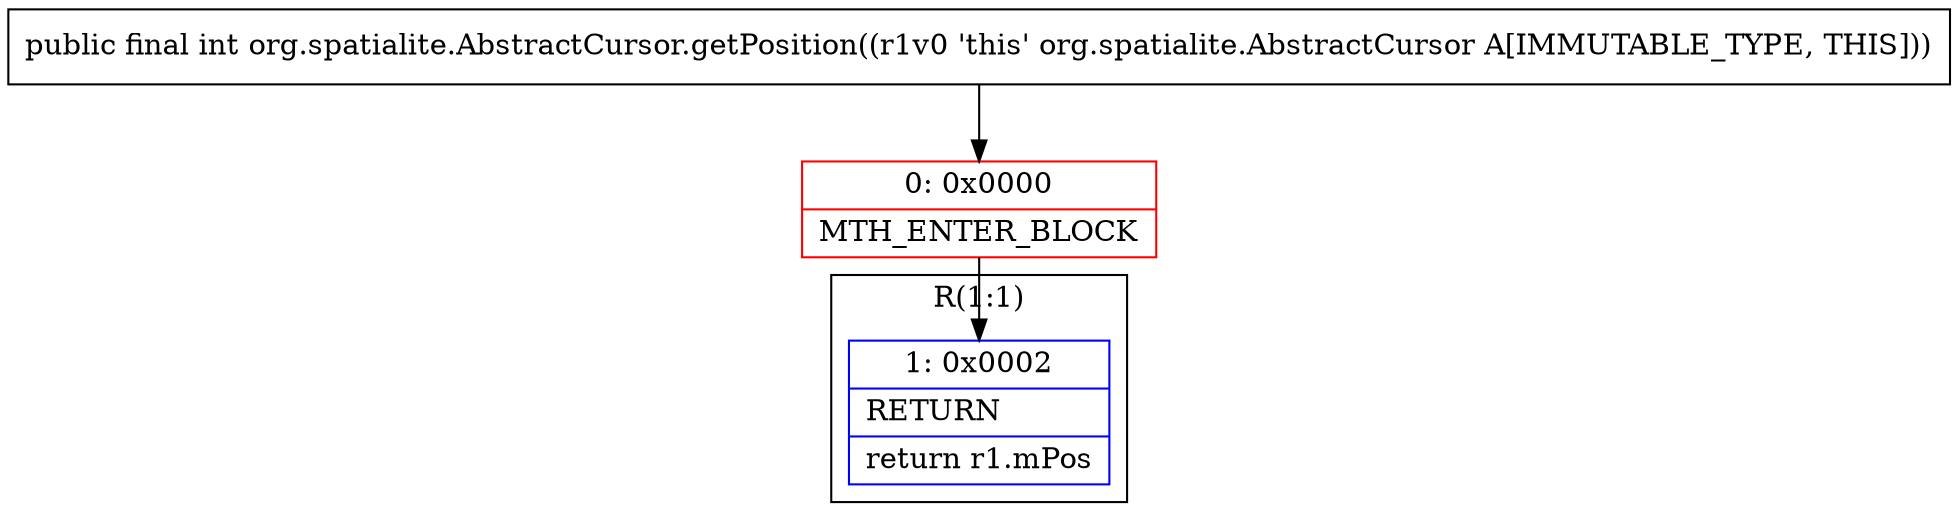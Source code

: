 digraph "CFG fororg.spatialite.AbstractCursor.getPosition()I" {
subgraph cluster_Region_795274851 {
label = "R(1:1)";
node [shape=record,color=blue];
Node_1 [shape=record,label="{1\:\ 0x0002|RETURN\l|return r1.mPos\l}"];
}
Node_0 [shape=record,color=red,label="{0\:\ 0x0000|MTH_ENTER_BLOCK\l}"];
MethodNode[shape=record,label="{public final int org.spatialite.AbstractCursor.getPosition((r1v0 'this' org.spatialite.AbstractCursor A[IMMUTABLE_TYPE, THIS])) }"];
MethodNode -> Node_0;
Node_0 -> Node_1;
}

